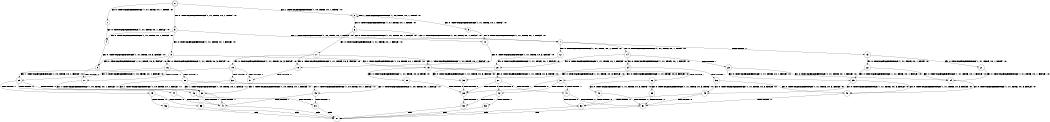 digraph BCG {
size = "7, 10.5";
center = TRUE;
node [shape = circle];
0 [peripheries = 2];
0 -> 1 [label = "EX !0 !ATOMIC_EXCH_BRANCH (1, +1, TRUE, +0, 1, TRUE) !:0:"];
0 -> 2 [label = "EX !1 !ATOMIC_EXCH_BRANCH (1, +0, TRUE, +0, 1, TRUE) !:0:"];
0 -> 3 [label = "EX !0 !ATOMIC_EXCH_BRANCH (1, +1, TRUE, +0, 1, TRUE) !:0:"];
1 -> 4 [label = "EX !0 !ATOMIC_EXCH_BRANCH (1, +1, TRUE, +0, 1, FALSE) !:0:"];
2 -> 5 [label = "EX !0 !ATOMIC_EXCH_BRANCH (1, +1, TRUE, +0, 1, TRUE) !:0:"];
2 -> 6 [label = "EX !0 !ATOMIC_EXCH_BRANCH (1, +1, TRUE, +0, 1, TRUE) !:0:"];
2 -> 2 [label = "EX !1 !ATOMIC_EXCH_BRANCH (1, +0, TRUE, +0, 1, TRUE) !:0:"];
3 -> 4 [label = "EX !0 !ATOMIC_EXCH_BRANCH (1, +1, TRUE, +0, 1, FALSE) !:0:"];
3 -> 7 [label = "EX !1 !ATOMIC_EXCH_BRANCH (1, +0, TRUE, +0, 1, FALSE) !:0:"];
3 -> 8 [label = "EX !0 !ATOMIC_EXCH_BRANCH (1, +1, TRUE, +0, 1, FALSE) !:0:"];
4 -> 9 [label = "EX !0 !ATOMIC_EXCH_BRANCH (1, +1, TRUE, +0, 3, FALSE) !:0:"];
5 -> 10 [label = "EX !0 !ATOMIC_EXCH_BRANCH (1, +1, TRUE, +0, 1, FALSE) !:0:"];
6 -> 10 [label = "EX !0 !ATOMIC_EXCH_BRANCH (1, +1, TRUE, +0, 1, FALSE) !:0:"];
6 -> 7 [label = "EX !1 !ATOMIC_EXCH_BRANCH (1, +0, TRUE, +0, 1, FALSE) !:0:"];
6 -> 11 [label = "EX !0 !ATOMIC_EXCH_BRANCH (1, +1, TRUE, +0, 1, FALSE) !:0:"];
7 -> 12 [label = "EX !0 !ATOMIC_EXCH_BRANCH (1, +1, TRUE, +0, 1, TRUE) !:0:"];
7 -> 13 [label = "TERMINATE !1"];
7 -> 14 [label = "EX !0 !ATOMIC_EXCH_BRANCH (1, +1, TRUE, +0, 1, TRUE) !:0:"];
8 -> 9 [label = "EX !0 !ATOMIC_EXCH_BRANCH (1, +1, TRUE, +0, 3, FALSE) !:0:"];
8 -> 15 [label = "EX !1 !ATOMIC_EXCH_BRANCH (1, +0, TRUE, +0, 1, FALSE) !:0:"];
8 -> 16 [label = "EX !0 !ATOMIC_EXCH_BRANCH (1, +1, TRUE, +0, 3, FALSE) !:0:"];
9 -> 17 [label = "TERMINATE !0"];
10 -> 18 [label = "EX !0 !ATOMIC_EXCH_BRANCH (1, +1, TRUE, +0, 3, FALSE) !:0:"];
11 -> 18 [label = "EX !0 !ATOMIC_EXCH_BRANCH (1, +1, TRUE, +0, 3, FALSE) !:0:"];
11 -> 15 [label = "EX !1 !ATOMIC_EXCH_BRANCH (1, +0, TRUE, +0, 1, FALSE) !:0:"];
11 -> 19 [label = "EX !0 !ATOMIC_EXCH_BRANCH (1, +1, TRUE, +0, 3, FALSE) !:0:"];
12 -> 20 [label = "EX !0 !ATOMIC_EXCH_BRANCH (1, +1, TRUE, +0, 1, FALSE) !:0:"];
13 -> 21 [label = "EX !0 !ATOMIC_EXCH_BRANCH (1, +1, TRUE, +0, 1, TRUE) !:0:"];
13 -> 22 [label = "EX !0 !ATOMIC_EXCH_BRANCH (1, +1, TRUE, +0, 1, TRUE) !:0:"];
14 -> 20 [label = "EX !0 !ATOMIC_EXCH_BRANCH (1, +1, TRUE, +0, 1, FALSE) !:0:"];
14 -> 23 [label = "TERMINATE !1"];
14 -> 24 [label = "EX !0 !ATOMIC_EXCH_BRANCH (1, +1, TRUE, +0, 1, FALSE) !:0:"];
15 -> 25 [label = "EX !0 !ATOMIC_EXCH_BRANCH (1, +1, TRUE, +0, 3, TRUE) !:0:"];
15 -> 26 [label = "TERMINATE !1"];
15 -> 27 [label = "EX !0 !ATOMIC_EXCH_BRANCH (1, +1, TRUE, +0, 3, TRUE) !:0:"];
16 -> 17 [label = "TERMINATE !0"];
16 -> 28 [label = "TERMINATE !0"];
16 -> 29 [label = "EX !1 !ATOMIC_EXCH_BRANCH (1, +0, TRUE, +0, 1, FALSE) !:0:"];
17 -> 30 [label = "EX !1 !ATOMIC_EXCH_BRANCH (1, +0, TRUE, +0, 1, FALSE) !:1:"];
18 -> 31 [label = "TERMINATE !0"];
19 -> 31 [label = "TERMINATE !0"];
19 -> 32 [label = "TERMINATE !0"];
19 -> 29 [label = "EX !1 !ATOMIC_EXCH_BRANCH (1, +0, TRUE, +0, 1, FALSE) !:0:"];
20 -> 33 [label = "EX !0 !ATOMIC_EXCH_BRANCH (1, +1, TRUE, +0, 3, FALSE) !:0:"];
21 -> 34 [label = "EX !0 !ATOMIC_EXCH_BRANCH (1, +1, TRUE, +0, 1, FALSE) !:0:"];
22 -> 34 [label = "EX !0 !ATOMIC_EXCH_BRANCH (1, +1, TRUE, +0, 1, FALSE) !:0:"];
22 -> 35 [label = "EX !0 !ATOMIC_EXCH_BRANCH (1, +1, TRUE, +0, 1, FALSE) !:0:"];
23 -> 34 [label = "EX !0 !ATOMIC_EXCH_BRANCH (1, +1, TRUE, +0, 1, FALSE) !:0:"];
23 -> 35 [label = "EX !0 !ATOMIC_EXCH_BRANCH (1, +1, TRUE, +0, 1, FALSE) !:0:"];
24 -> 33 [label = "EX !0 !ATOMIC_EXCH_BRANCH (1, +1, TRUE, +0, 3, FALSE) !:0:"];
24 -> 36 [label = "TERMINATE !1"];
24 -> 37 [label = "EX !0 !ATOMIC_EXCH_BRANCH (1, +1, TRUE, +0, 3, FALSE) !:0:"];
25 -> 38 [label = "TERMINATE !0"];
26 -> 39 [label = "EX !0 !ATOMIC_EXCH_BRANCH (1, +1, TRUE, +0, 3, TRUE) !:0:"];
26 -> 40 [label = "EX !0 !ATOMIC_EXCH_BRANCH (1, +1, TRUE, +0, 3, TRUE) !:0:"];
27 -> 38 [label = "TERMINATE !0"];
27 -> 41 [label = "TERMINATE !1"];
27 -> 42 [label = "TERMINATE !0"];
28 -> 30 [label = "EX !1 !ATOMIC_EXCH_BRANCH (1, +0, TRUE, +0, 1, FALSE) !:1:"];
28 -> 43 [label = "EX !1 !ATOMIC_EXCH_BRANCH (1, +0, TRUE, +0, 1, FALSE) !:1:"];
29 -> 44 [label = "TERMINATE !0"];
29 -> 45 [label = "TERMINATE !1"];
29 -> 46 [label = "TERMINATE !0"];
30 -> 47 [label = "TERMINATE !1"];
31 -> 30 [label = "EX !1 !ATOMIC_EXCH_BRANCH (1, +0, TRUE, +0, 1, FALSE) !:1:"];
32 -> 30 [label = "EX !1 !ATOMIC_EXCH_BRANCH (1, +0, TRUE, +0, 1, FALSE) !:1:"];
32 -> 43 [label = "EX !1 !ATOMIC_EXCH_BRANCH (1, +0, TRUE, +0, 1, FALSE) !:1:"];
33 -> 38 [label = "TERMINATE !0"];
34 -> 48 [label = "EX !0 !ATOMIC_EXCH_BRANCH (1, +1, TRUE, +0, 3, FALSE) !:0:"];
35 -> 48 [label = "EX !0 !ATOMIC_EXCH_BRANCH (1, +1, TRUE, +0, 3, FALSE) !:0:"];
35 -> 49 [label = "EX !0 !ATOMIC_EXCH_BRANCH (1, +1, TRUE, +0, 3, FALSE) !:0:"];
36 -> 48 [label = "EX !0 !ATOMIC_EXCH_BRANCH (1, +1, TRUE, +0, 3, FALSE) !:0:"];
36 -> 49 [label = "EX !0 !ATOMIC_EXCH_BRANCH (1, +1, TRUE, +0, 3, FALSE) !:0:"];
37 -> 38 [label = "TERMINATE !0"];
37 -> 41 [label = "TERMINATE !1"];
37 -> 42 [label = "TERMINATE !0"];
38 -> 50 [label = "TERMINATE !1"];
39 -> 51 [label = "TERMINATE !0"];
40 -> 51 [label = "TERMINATE !0"];
40 -> 52 [label = "TERMINATE !0"];
41 -> 51 [label = "TERMINATE !0"];
41 -> 52 [label = "TERMINATE !0"];
42 -> 50 [label = "TERMINATE !1"];
42 -> 53 [label = "TERMINATE !1"];
43 -> 47 [label = "TERMINATE !1"];
43 -> 54 [label = "TERMINATE !1"];
44 -> 47 [label = "TERMINATE !1"];
45 -> 55 [label = "TERMINATE !0"];
45 -> 56 [label = "TERMINATE !0"];
46 -> 47 [label = "TERMINATE !1"];
46 -> 54 [label = "TERMINATE !1"];
47 -> 57 [label = "exit"];
48 -> 51 [label = "TERMINATE !0"];
49 -> 51 [label = "TERMINATE !0"];
49 -> 52 [label = "TERMINATE !0"];
50 -> 57 [label = "exit"];
51 -> 57 [label = "exit"];
52 -> 57 [label = "exit"];
53 -> 57 [label = "exit"];
54 -> 57 [label = "exit"];
55 -> 57 [label = "exit"];
56 -> 57 [label = "exit"];
}
